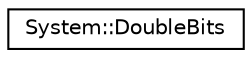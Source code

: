 digraph G
{
  edge [fontname="Helvetica",fontsize="10",labelfontname="Helvetica",labelfontsize="10"];
  node [fontname="Helvetica",fontsize="10",shape=record];
  rankdir="LR";
  Node1 [label="System::DoubleBits",height=0.2,width=0.4,color="black", fillcolor="white", style="filled",URL="$union_system_1_1_double_bits.html"];
}
